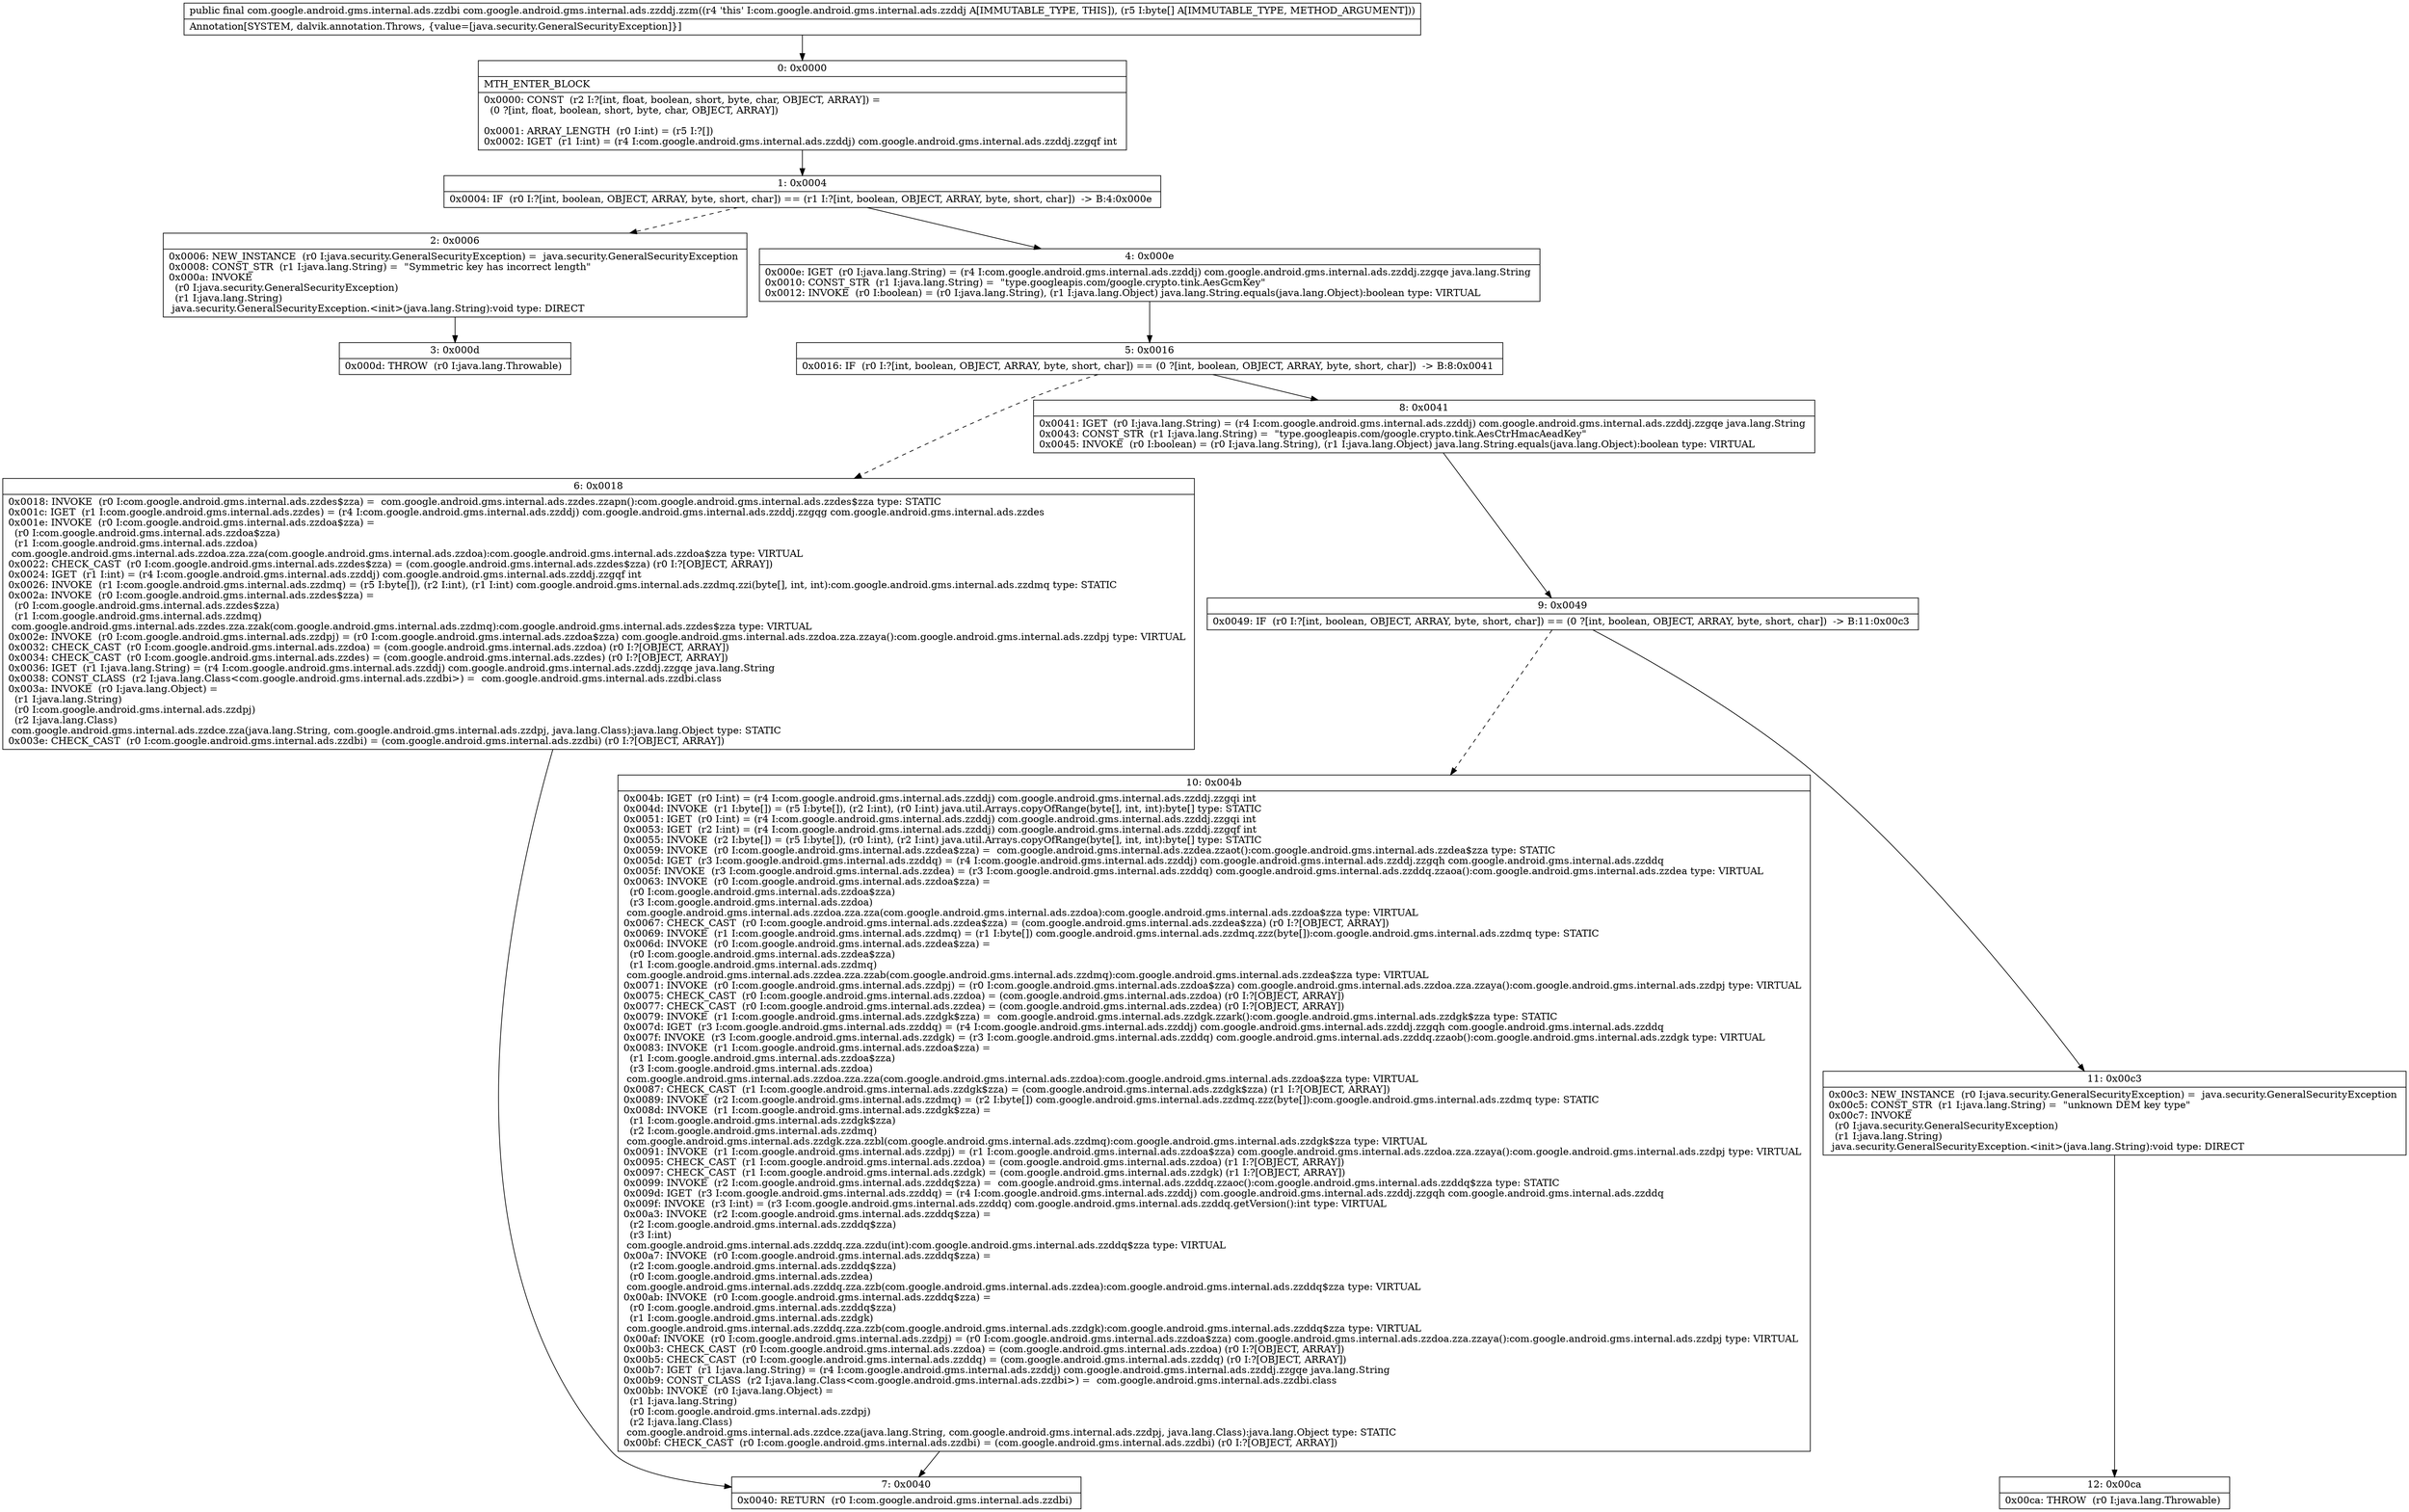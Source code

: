 digraph "CFG forcom.google.android.gms.internal.ads.zzddj.zzm([B)Lcom\/google\/android\/gms\/internal\/ads\/zzdbi;" {
Node_0 [shape=record,label="{0\:\ 0x0000|MTH_ENTER_BLOCK\l|0x0000: CONST  (r2 I:?[int, float, boolean, short, byte, char, OBJECT, ARRAY]) = \l  (0 ?[int, float, boolean, short, byte, char, OBJECT, ARRAY])\l \l0x0001: ARRAY_LENGTH  (r0 I:int) = (r5 I:?[]) \l0x0002: IGET  (r1 I:int) = (r4 I:com.google.android.gms.internal.ads.zzddj) com.google.android.gms.internal.ads.zzddj.zzgqf int \l}"];
Node_1 [shape=record,label="{1\:\ 0x0004|0x0004: IF  (r0 I:?[int, boolean, OBJECT, ARRAY, byte, short, char]) == (r1 I:?[int, boolean, OBJECT, ARRAY, byte, short, char])  \-\> B:4:0x000e \l}"];
Node_2 [shape=record,label="{2\:\ 0x0006|0x0006: NEW_INSTANCE  (r0 I:java.security.GeneralSecurityException) =  java.security.GeneralSecurityException \l0x0008: CONST_STR  (r1 I:java.lang.String) =  \"Symmetric key has incorrect length\" \l0x000a: INVOKE  \l  (r0 I:java.security.GeneralSecurityException)\l  (r1 I:java.lang.String)\l java.security.GeneralSecurityException.\<init\>(java.lang.String):void type: DIRECT \l}"];
Node_3 [shape=record,label="{3\:\ 0x000d|0x000d: THROW  (r0 I:java.lang.Throwable) \l}"];
Node_4 [shape=record,label="{4\:\ 0x000e|0x000e: IGET  (r0 I:java.lang.String) = (r4 I:com.google.android.gms.internal.ads.zzddj) com.google.android.gms.internal.ads.zzddj.zzgqe java.lang.String \l0x0010: CONST_STR  (r1 I:java.lang.String) =  \"type.googleapis.com\/google.crypto.tink.AesGcmKey\" \l0x0012: INVOKE  (r0 I:boolean) = (r0 I:java.lang.String), (r1 I:java.lang.Object) java.lang.String.equals(java.lang.Object):boolean type: VIRTUAL \l}"];
Node_5 [shape=record,label="{5\:\ 0x0016|0x0016: IF  (r0 I:?[int, boolean, OBJECT, ARRAY, byte, short, char]) == (0 ?[int, boolean, OBJECT, ARRAY, byte, short, char])  \-\> B:8:0x0041 \l}"];
Node_6 [shape=record,label="{6\:\ 0x0018|0x0018: INVOKE  (r0 I:com.google.android.gms.internal.ads.zzdes$zza) =  com.google.android.gms.internal.ads.zzdes.zzapn():com.google.android.gms.internal.ads.zzdes$zza type: STATIC \l0x001c: IGET  (r1 I:com.google.android.gms.internal.ads.zzdes) = (r4 I:com.google.android.gms.internal.ads.zzddj) com.google.android.gms.internal.ads.zzddj.zzgqg com.google.android.gms.internal.ads.zzdes \l0x001e: INVOKE  (r0 I:com.google.android.gms.internal.ads.zzdoa$zza) = \l  (r0 I:com.google.android.gms.internal.ads.zzdoa$zza)\l  (r1 I:com.google.android.gms.internal.ads.zzdoa)\l com.google.android.gms.internal.ads.zzdoa.zza.zza(com.google.android.gms.internal.ads.zzdoa):com.google.android.gms.internal.ads.zzdoa$zza type: VIRTUAL \l0x0022: CHECK_CAST  (r0 I:com.google.android.gms.internal.ads.zzdes$zza) = (com.google.android.gms.internal.ads.zzdes$zza) (r0 I:?[OBJECT, ARRAY]) \l0x0024: IGET  (r1 I:int) = (r4 I:com.google.android.gms.internal.ads.zzddj) com.google.android.gms.internal.ads.zzddj.zzgqf int \l0x0026: INVOKE  (r1 I:com.google.android.gms.internal.ads.zzdmq) = (r5 I:byte[]), (r2 I:int), (r1 I:int) com.google.android.gms.internal.ads.zzdmq.zzi(byte[], int, int):com.google.android.gms.internal.ads.zzdmq type: STATIC \l0x002a: INVOKE  (r0 I:com.google.android.gms.internal.ads.zzdes$zza) = \l  (r0 I:com.google.android.gms.internal.ads.zzdes$zza)\l  (r1 I:com.google.android.gms.internal.ads.zzdmq)\l com.google.android.gms.internal.ads.zzdes.zza.zzak(com.google.android.gms.internal.ads.zzdmq):com.google.android.gms.internal.ads.zzdes$zza type: VIRTUAL \l0x002e: INVOKE  (r0 I:com.google.android.gms.internal.ads.zzdpj) = (r0 I:com.google.android.gms.internal.ads.zzdoa$zza) com.google.android.gms.internal.ads.zzdoa.zza.zzaya():com.google.android.gms.internal.ads.zzdpj type: VIRTUAL \l0x0032: CHECK_CAST  (r0 I:com.google.android.gms.internal.ads.zzdoa) = (com.google.android.gms.internal.ads.zzdoa) (r0 I:?[OBJECT, ARRAY]) \l0x0034: CHECK_CAST  (r0 I:com.google.android.gms.internal.ads.zzdes) = (com.google.android.gms.internal.ads.zzdes) (r0 I:?[OBJECT, ARRAY]) \l0x0036: IGET  (r1 I:java.lang.String) = (r4 I:com.google.android.gms.internal.ads.zzddj) com.google.android.gms.internal.ads.zzddj.zzgqe java.lang.String \l0x0038: CONST_CLASS  (r2 I:java.lang.Class\<com.google.android.gms.internal.ads.zzdbi\>) =  com.google.android.gms.internal.ads.zzdbi.class \l0x003a: INVOKE  (r0 I:java.lang.Object) = \l  (r1 I:java.lang.String)\l  (r0 I:com.google.android.gms.internal.ads.zzdpj)\l  (r2 I:java.lang.Class)\l com.google.android.gms.internal.ads.zzdce.zza(java.lang.String, com.google.android.gms.internal.ads.zzdpj, java.lang.Class):java.lang.Object type: STATIC \l0x003e: CHECK_CAST  (r0 I:com.google.android.gms.internal.ads.zzdbi) = (com.google.android.gms.internal.ads.zzdbi) (r0 I:?[OBJECT, ARRAY]) \l}"];
Node_7 [shape=record,label="{7\:\ 0x0040|0x0040: RETURN  (r0 I:com.google.android.gms.internal.ads.zzdbi) \l}"];
Node_8 [shape=record,label="{8\:\ 0x0041|0x0041: IGET  (r0 I:java.lang.String) = (r4 I:com.google.android.gms.internal.ads.zzddj) com.google.android.gms.internal.ads.zzddj.zzgqe java.lang.String \l0x0043: CONST_STR  (r1 I:java.lang.String) =  \"type.googleapis.com\/google.crypto.tink.AesCtrHmacAeadKey\" \l0x0045: INVOKE  (r0 I:boolean) = (r0 I:java.lang.String), (r1 I:java.lang.Object) java.lang.String.equals(java.lang.Object):boolean type: VIRTUAL \l}"];
Node_9 [shape=record,label="{9\:\ 0x0049|0x0049: IF  (r0 I:?[int, boolean, OBJECT, ARRAY, byte, short, char]) == (0 ?[int, boolean, OBJECT, ARRAY, byte, short, char])  \-\> B:11:0x00c3 \l}"];
Node_10 [shape=record,label="{10\:\ 0x004b|0x004b: IGET  (r0 I:int) = (r4 I:com.google.android.gms.internal.ads.zzddj) com.google.android.gms.internal.ads.zzddj.zzgqi int \l0x004d: INVOKE  (r1 I:byte[]) = (r5 I:byte[]), (r2 I:int), (r0 I:int) java.util.Arrays.copyOfRange(byte[], int, int):byte[] type: STATIC \l0x0051: IGET  (r0 I:int) = (r4 I:com.google.android.gms.internal.ads.zzddj) com.google.android.gms.internal.ads.zzddj.zzgqi int \l0x0053: IGET  (r2 I:int) = (r4 I:com.google.android.gms.internal.ads.zzddj) com.google.android.gms.internal.ads.zzddj.zzgqf int \l0x0055: INVOKE  (r2 I:byte[]) = (r5 I:byte[]), (r0 I:int), (r2 I:int) java.util.Arrays.copyOfRange(byte[], int, int):byte[] type: STATIC \l0x0059: INVOKE  (r0 I:com.google.android.gms.internal.ads.zzdea$zza) =  com.google.android.gms.internal.ads.zzdea.zzaot():com.google.android.gms.internal.ads.zzdea$zza type: STATIC \l0x005d: IGET  (r3 I:com.google.android.gms.internal.ads.zzddq) = (r4 I:com.google.android.gms.internal.ads.zzddj) com.google.android.gms.internal.ads.zzddj.zzgqh com.google.android.gms.internal.ads.zzddq \l0x005f: INVOKE  (r3 I:com.google.android.gms.internal.ads.zzdea) = (r3 I:com.google.android.gms.internal.ads.zzddq) com.google.android.gms.internal.ads.zzddq.zzaoa():com.google.android.gms.internal.ads.zzdea type: VIRTUAL \l0x0063: INVOKE  (r0 I:com.google.android.gms.internal.ads.zzdoa$zza) = \l  (r0 I:com.google.android.gms.internal.ads.zzdoa$zza)\l  (r3 I:com.google.android.gms.internal.ads.zzdoa)\l com.google.android.gms.internal.ads.zzdoa.zza.zza(com.google.android.gms.internal.ads.zzdoa):com.google.android.gms.internal.ads.zzdoa$zza type: VIRTUAL \l0x0067: CHECK_CAST  (r0 I:com.google.android.gms.internal.ads.zzdea$zza) = (com.google.android.gms.internal.ads.zzdea$zza) (r0 I:?[OBJECT, ARRAY]) \l0x0069: INVOKE  (r1 I:com.google.android.gms.internal.ads.zzdmq) = (r1 I:byte[]) com.google.android.gms.internal.ads.zzdmq.zzz(byte[]):com.google.android.gms.internal.ads.zzdmq type: STATIC \l0x006d: INVOKE  (r0 I:com.google.android.gms.internal.ads.zzdea$zza) = \l  (r0 I:com.google.android.gms.internal.ads.zzdea$zza)\l  (r1 I:com.google.android.gms.internal.ads.zzdmq)\l com.google.android.gms.internal.ads.zzdea.zza.zzab(com.google.android.gms.internal.ads.zzdmq):com.google.android.gms.internal.ads.zzdea$zza type: VIRTUAL \l0x0071: INVOKE  (r0 I:com.google.android.gms.internal.ads.zzdpj) = (r0 I:com.google.android.gms.internal.ads.zzdoa$zza) com.google.android.gms.internal.ads.zzdoa.zza.zzaya():com.google.android.gms.internal.ads.zzdpj type: VIRTUAL \l0x0075: CHECK_CAST  (r0 I:com.google.android.gms.internal.ads.zzdoa) = (com.google.android.gms.internal.ads.zzdoa) (r0 I:?[OBJECT, ARRAY]) \l0x0077: CHECK_CAST  (r0 I:com.google.android.gms.internal.ads.zzdea) = (com.google.android.gms.internal.ads.zzdea) (r0 I:?[OBJECT, ARRAY]) \l0x0079: INVOKE  (r1 I:com.google.android.gms.internal.ads.zzdgk$zza) =  com.google.android.gms.internal.ads.zzdgk.zzark():com.google.android.gms.internal.ads.zzdgk$zza type: STATIC \l0x007d: IGET  (r3 I:com.google.android.gms.internal.ads.zzddq) = (r4 I:com.google.android.gms.internal.ads.zzddj) com.google.android.gms.internal.ads.zzddj.zzgqh com.google.android.gms.internal.ads.zzddq \l0x007f: INVOKE  (r3 I:com.google.android.gms.internal.ads.zzdgk) = (r3 I:com.google.android.gms.internal.ads.zzddq) com.google.android.gms.internal.ads.zzddq.zzaob():com.google.android.gms.internal.ads.zzdgk type: VIRTUAL \l0x0083: INVOKE  (r1 I:com.google.android.gms.internal.ads.zzdoa$zza) = \l  (r1 I:com.google.android.gms.internal.ads.zzdoa$zza)\l  (r3 I:com.google.android.gms.internal.ads.zzdoa)\l com.google.android.gms.internal.ads.zzdoa.zza.zza(com.google.android.gms.internal.ads.zzdoa):com.google.android.gms.internal.ads.zzdoa$zza type: VIRTUAL \l0x0087: CHECK_CAST  (r1 I:com.google.android.gms.internal.ads.zzdgk$zza) = (com.google.android.gms.internal.ads.zzdgk$zza) (r1 I:?[OBJECT, ARRAY]) \l0x0089: INVOKE  (r2 I:com.google.android.gms.internal.ads.zzdmq) = (r2 I:byte[]) com.google.android.gms.internal.ads.zzdmq.zzz(byte[]):com.google.android.gms.internal.ads.zzdmq type: STATIC \l0x008d: INVOKE  (r1 I:com.google.android.gms.internal.ads.zzdgk$zza) = \l  (r1 I:com.google.android.gms.internal.ads.zzdgk$zza)\l  (r2 I:com.google.android.gms.internal.ads.zzdmq)\l com.google.android.gms.internal.ads.zzdgk.zza.zzbl(com.google.android.gms.internal.ads.zzdmq):com.google.android.gms.internal.ads.zzdgk$zza type: VIRTUAL \l0x0091: INVOKE  (r1 I:com.google.android.gms.internal.ads.zzdpj) = (r1 I:com.google.android.gms.internal.ads.zzdoa$zza) com.google.android.gms.internal.ads.zzdoa.zza.zzaya():com.google.android.gms.internal.ads.zzdpj type: VIRTUAL \l0x0095: CHECK_CAST  (r1 I:com.google.android.gms.internal.ads.zzdoa) = (com.google.android.gms.internal.ads.zzdoa) (r1 I:?[OBJECT, ARRAY]) \l0x0097: CHECK_CAST  (r1 I:com.google.android.gms.internal.ads.zzdgk) = (com.google.android.gms.internal.ads.zzdgk) (r1 I:?[OBJECT, ARRAY]) \l0x0099: INVOKE  (r2 I:com.google.android.gms.internal.ads.zzddq$zza) =  com.google.android.gms.internal.ads.zzddq.zzaoc():com.google.android.gms.internal.ads.zzddq$zza type: STATIC \l0x009d: IGET  (r3 I:com.google.android.gms.internal.ads.zzddq) = (r4 I:com.google.android.gms.internal.ads.zzddj) com.google.android.gms.internal.ads.zzddj.zzgqh com.google.android.gms.internal.ads.zzddq \l0x009f: INVOKE  (r3 I:int) = (r3 I:com.google.android.gms.internal.ads.zzddq) com.google.android.gms.internal.ads.zzddq.getVersion():int type: VIRTUAL \l0x00a3: INVOKE  (r2 I:com.google.android.gms.internal.ads.zzddq$zza) = \l  (r2 I:com.google.android.gms.internal.ads.zzddq$zza)\l  (r3 I:int)\l com.google.android.gms.internal.ads.zzddq.zza.zzdu(int):com.google.android.gms.internal.ads.zzddq$zza type: VIRTUAL \l0x00a7: INVOKE  (r0 I:com.google.android.gms.internal.ads.zzddq$zza) = \l  (r2 I:com.google.android.gms.internal.ads.zzddq$zza)\l  (r0 I:com.google.android.gms.internal.ads.zzdea)\l com.google.android.gms.internal.ads.zzddq.zza.zzb(com.google.android.gms.internal.ads.zzdea):com.google.android.gms.internal.ads.zzddq$zza type: VIRTUAL \l0x00ab: INVOKE  (r0 I:com.google.android.gms.internal.ads.zzddq$zza) = \l  (r0 I:com.google.android.gms.internal.ads.zzddq$zza)\l  (r1 I:com.google.android.gms.internal.ads.zzdgk)\l com.google.android.gms.internal.ads.zzddq.zza.zzb(com.google.android.gms.internal.ads.zzdgk):com.google.android.gms.internal.ads.zzddq$zza type: VIRTUAL \l0x00af: INVOKE  (r0 I:com.google.android.gms.internal.ads.zzdpj) = (r0 I:com.google.android.gms.internal.ads.zzdoa$zza) com.google.android.gms.internal.ads.zzdoa.zza.zzaya():com.google.android.gms.internal.ads.zzdpj type: VIRTUAL \l0x00b3: CHECK_CAST  (r0 I:com.google.android.gms.internal.ads.zzdoa) = (com.google.android.gms.internal.ads.zzdoa) (r0 I:?[OBJECT, ARRAY]) \l0x00b5: CHECK_CAST  (r0 I:com.google.android.gms.internal.ads.zzddq) = (com.google.android.gms.internal.ads.zzddq) (r0 I:?[OBJECT, ARRAY]) \l0x00b7: IGET  (r1 I:java.lang.String) = (r4 I:com.google.android.gms.internal.ads.zzddj) com.google.android.gms.internal.ads.zzddj.zzgqe java.lang.String \l0x00b9: CONST_CLASS  (r2 I:java.lang.Class\<com.google.android.gms.internal.ads.zzdbi\>) =  com.google.android.gms.internal.ads.zzdbi.class \l0x00bb: INVOKE  (r0 I:java.lang.Object) = \l  (r1 I:java.lang.String)\l  (r0 I:com.google.android.gms.internal.ads.zzdpj)\l  (r2 I:java.lang.Class)\l com.google.android.gms.internal.ads.zzdce.zza(java.lang.String, com.google.android.gms.internal.ads.zzdpj, java.lang.Class):java.lang.Object type: STATIC \l0x00bf: CHECK_CAST  (r0 I:com.google.android.gms.internal.ads.zzdbi) = (com.google.android.gms.internal.ads.zzdbi) (r0 I:?[OBJECT, ARRAY]) \l}"];
Node_11 [shape=record,label="{11\:\ 0x00c3|0x00c3: NEW_INSTANCE  (r0 I:java.security.GeneralSecurityException) =  java.security.GeneralSecurityException \l0x00c5: CONST_STR  (r1 I:java.lang.String) =  \"unknown DEM key type\" \l0x00c7: INVOKE  \l  (r0 I:java.security.GeneralSecurityException)\l  (r1 I:java.lang.String)\l java.security.GeneralSecurityException.\<init\>(java.lang.String):void type: DIRECT \l}"];
Node_12 [shape=record,label="{12\:\ 0x00ca|0x00ca: THROW  (r0 I:java.lang.Throwable) \l}"];
MethodNode[shape=record,label="{public final com.google.android.gms.internal.ads.zzdbi com.google.android.gms.internal.ads.zzddj.zzm((r4 'this' I:com.google.android.gms.internal.ads.zzddj A[IMMUTABLE_TYPE, THIS]), (r5 I:byte[] A[IMMUTABLE_TYPE, METHOD_ARGUMENT]))  | Annotation[SYSTEM, dalvik.annotation.Throws, \{value=[java.security.GeneralSecurityException]\}]\l}"];
MethodNode -> Node_0;
Node_0 -> Node_1;
Node_1 -> Node_2[style=dashed];
Node_1 -> Node_4;
Node_2 -> Node_3;
Node_4 -> Node_5;
Node_5 -> Node_6[style=dashed];
Node_5 -> Node_8;
Node_6 -> Node_7;
Node_8 -> Node_9;
Node_9 -> Node_10[style=dashed];
Node_9 -> Node_11;
Node_10 -> Node_7;
Node_11 -> Node_12;
}


